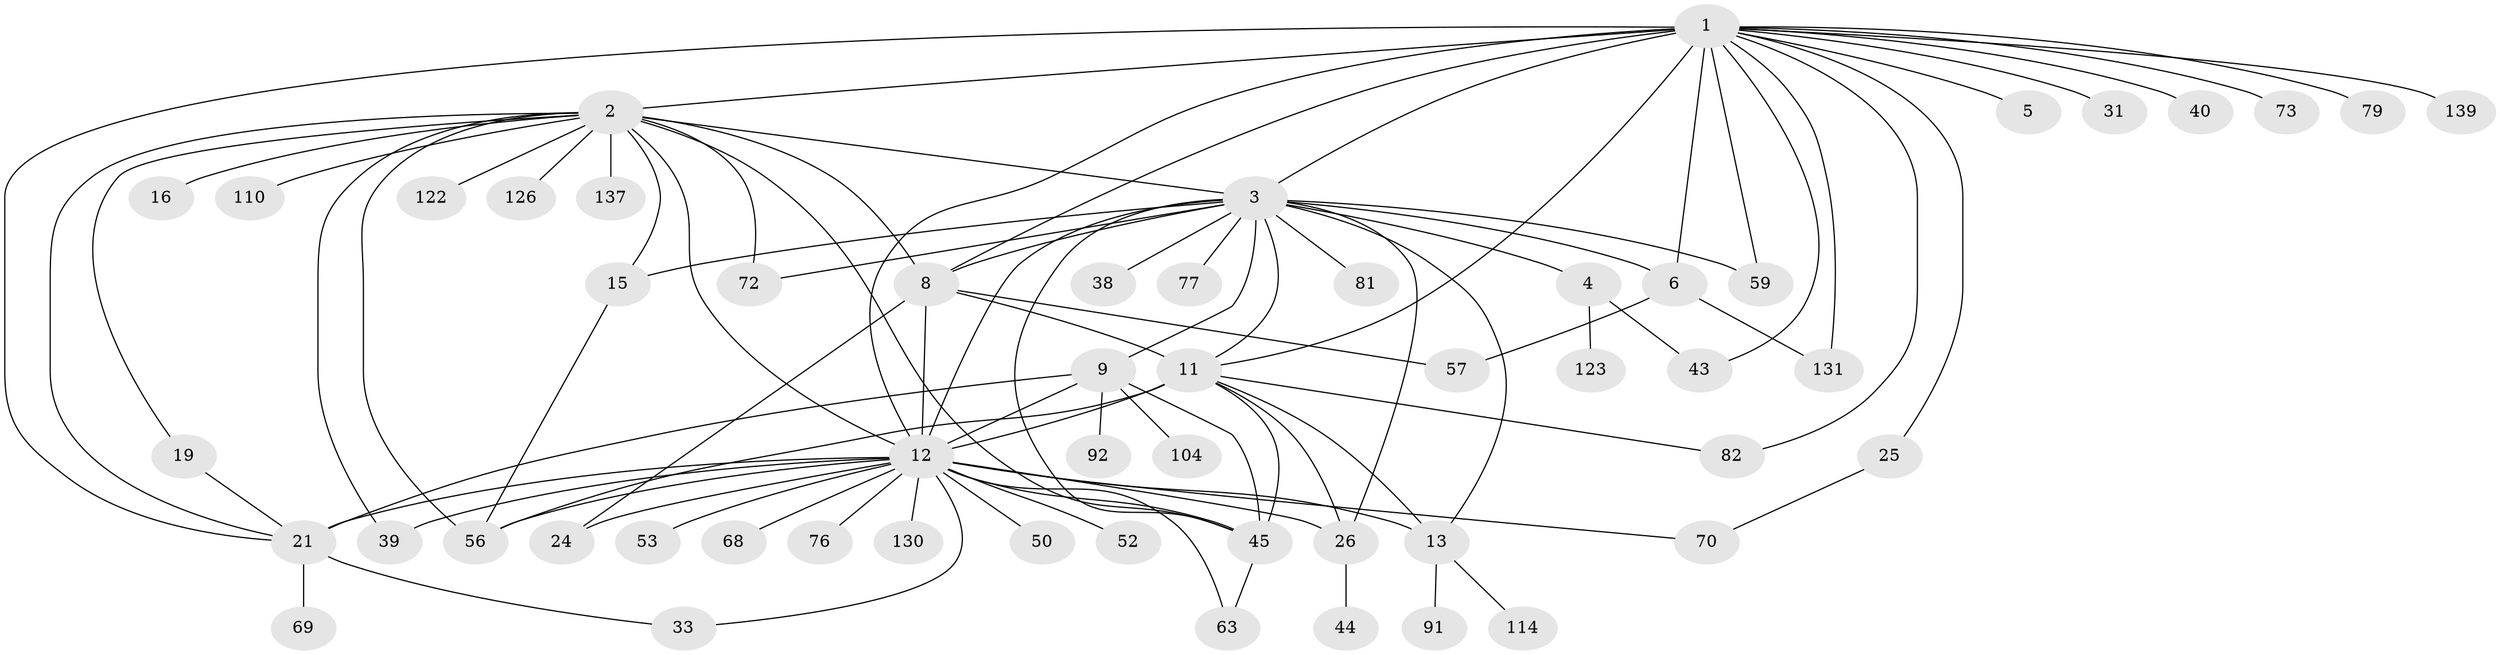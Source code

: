 // original degree distribution, {23: 0.007194244604316547, 17: 0.007194244604316547, 5: 0.06474820143884892, 4: 0.04316546762589928, 10: 0.014388489208633094, 8: 0.007194244604316547, 9: 0.02877697841726619, 13: 0.007194244604316547, 6: 0.04316546762589928, 3: 0.08633093525179857, 2: 0.2302158273381295, 1: 0.43884892086330934, 11: 0.007194244604316547, 7: 0.014388489208633094}
// Generated by graph-tools (version 1.1) at 2025/18/03/04/25 18:18:14]
// undirected, 55 vertices, 92 edges
graph export_dot {
graph [start="1"]
  node [color=gray90,style=filled];
  1;
  2;
  3 [super="+7"];
  4;
  5 [super="+108+102+61"];
  6 [super="+94+112+55"];
  8 [super="+29+67"];
  9 [super="+90+37+115"];
  11 [super="+14+46+62+87"];
  12 [super="+18+20+34"];
  13 [super="+85+22+17"];
  15 [super="+96+49"];
  16 [super="+121"];
  19 [super="+80"];
  21 [super="+103+135+125+23"];
  24;
  25 [super="+107"];
  26 [super="+75"];
  31 [super="+42"];
  33;
  38;
  39;
  40;
  43;
  44;
  45 [super="+86"];
  50;
  52;
  53 [super="+54"];
  56 [super="+83+60"];
  57 [super="+93+129"];
  59 [super="+105+88"];
  63;
  68;
  69;
  70;
  72;
  73;
  76;
  77;
  79;
  81;
  82;
  91;
  92;
  104;
  110;
  114;
  122;
  123;
  126;
  130;
  131;
  137;
  139;
  1 -- 2;
  1 -- 5;
  1 -- 6;
  1 -- 8;
  1 -- 12 [weight=4];
  1 -- 25;
  1 -- 31;
  1 -- 40;
  1 -- 43;
  1 -- 59;
  1 -- 73;
  1 -- 79;
  1 -- 82;
  1 -- 131;
  1 -- 139;
  1 -- 11;
  1 -- 21;
  1 -- 3 [weight=2];
  2 -- 3;
  2 -- 8 [weight=2];
  2 -- 15;
  2 -- 16;
  2 -- 19;
  2 -- 21;
  2 -- 39;
  2 -- 45;
  2 -- 72;
  2 -- 110;
  2 -- 122;
  2 -- 126;
  2 -- 137;
  2 -- 56;
  2 -- 12;
  3 -- 4 [weight=3];
  3 -- 15;
  3 -- 12 [weight=2];
  3 -- 6;
  3 -- 72;
  3 -- 9;
  3 -- 8 [weight=2];
  3 -- 11;
  3 -- 77 [weight=2];
  3 -- 13;
  3 -- 81;
  3 -- 26;
  3 -- 38;
  3 -- 45;
  3 -- 59;
  4 -- 43;
  4 -- 123;
  6 -- 131;
  6 -- 57;
  8 -- 11 [weight=2];
  8 -- 24;
  8 -- 12 [weight=2];
  8 -- 57 [weight=2];
  9 -- 104;
  9 -- 92;
  9 -- 45;
  9 -- 21 [weight=2];
  9 -- 12;
  11 -- 13;
  11 -- 45;
  11 -- 56;
  11 -- 12 [weight=4];
  11 -- 82;
  11 -- 26;
  12 -- 130;
  12 -- 68;
  12 -- 53;
  12 -- 24;
  12 -- 26 [weight=2];
  12 -- 63;
  12 -- 33;
  12 -- 70;
  12 -- 45 [weight=2];
  12 -- 50;
  12 -- 52;
  12 -- 56 [weight=2];
  12 -- 13;
  12 -- 21;
  12 -- 39;
  12 -- 76;
  13 -- 114;
  13 -- 91;
  15 -- 56;
  19 -- 21;
  21 -- 33;
  21 -- 69;
  25 -- 70;
  26 -- 44;
  45 -- 63;
}
